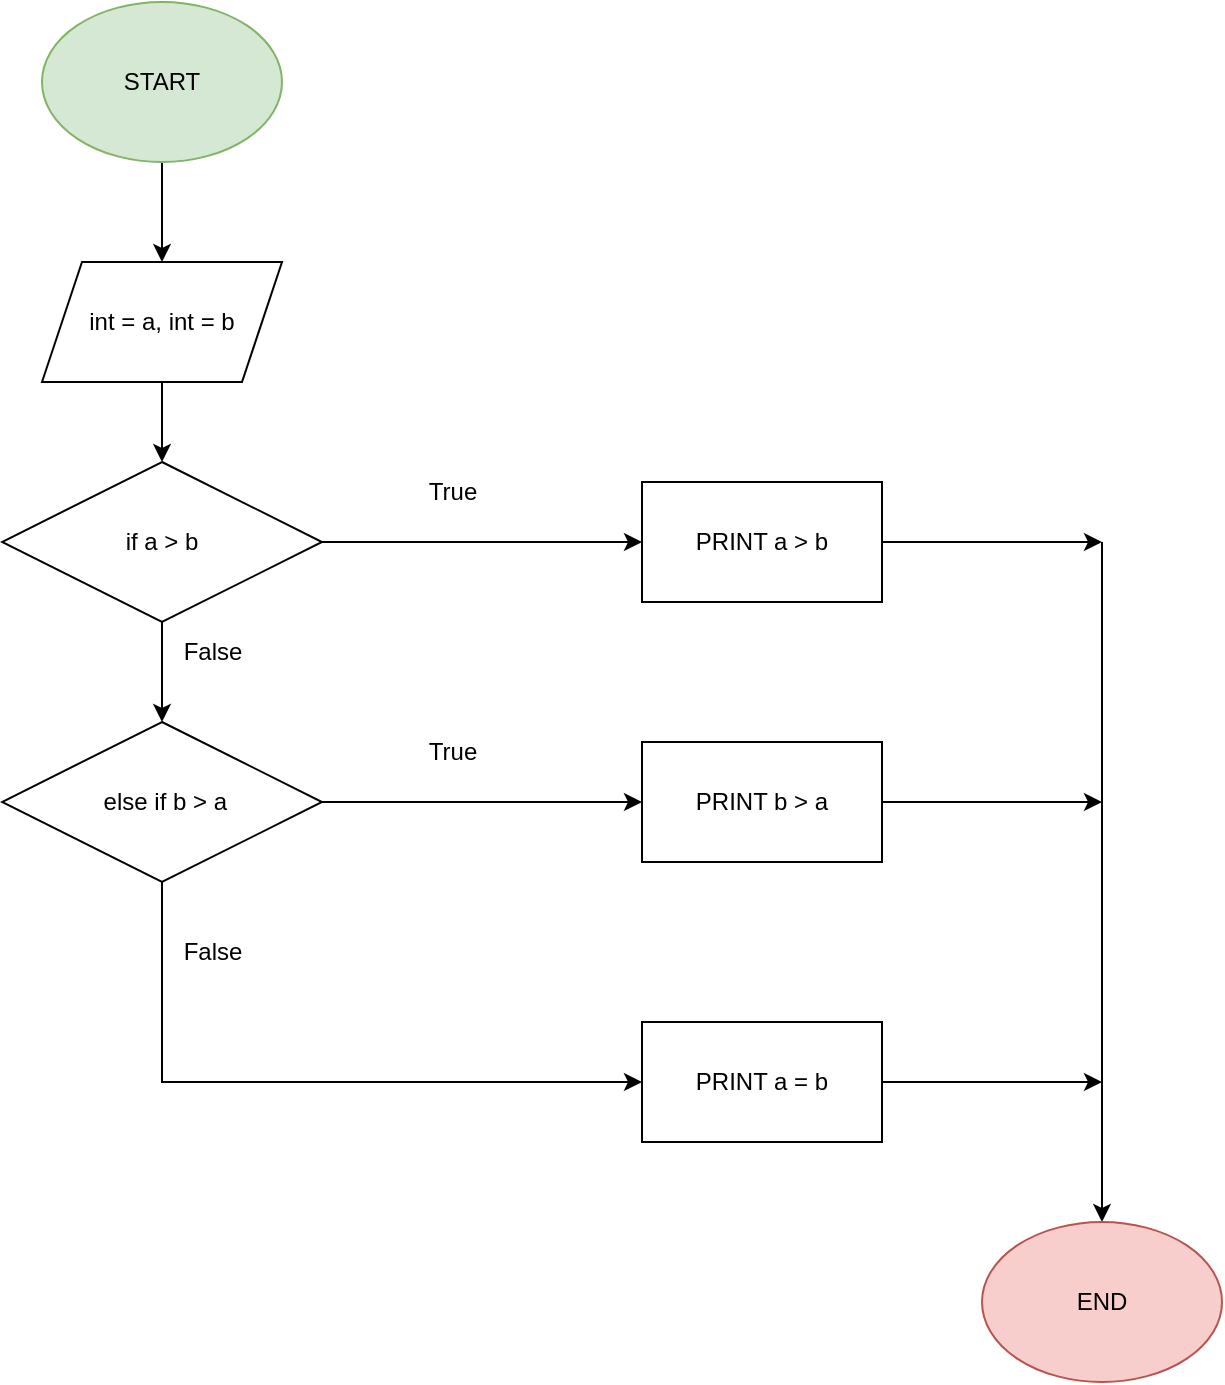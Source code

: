 <mxfile version="20.7.4" type="device"><diagram id="mEPLjqtM56sPU088NcgO" name="Page-1"><mxGraphModel dx="794" dy="430" grid="1" gridSize="10" guides="1" tooltips="1" connect="1" arrows="1" fold="1" page="1" pageScale="1" pageWidth="827" pageHeight="1169" math="0" shadow="0"><root><mxCell id="0"/><mxCell id="1" parent="0"/><mxCell id="ZbR8Ywc7a8rRvecAohYg-4" style="edgeStyle=orthogonalEdgeStyle;rounded=0;orthogonalLoop=1;jettySize=auto;html=1;exitX=0.5;exitY=1;exitDx=0;exitDy=0;" parent="1" source="ZbR8Ywc7a8rRvecAohYg-1" target="ZbR8Ywc7a8rRvecAohYg-5" edge="1"><mxGeometry relative="1" as="geometry"><mxPoint x="370" y="140" as="targetPoint"/></mxGeometry></mxCell><mxCell id="ZbR8Ywc7a8rRvecAohYg-1" value="START" style="ellipse;whiteSpace=wrap;html=1;fillColor=#d5e8d4;strokeColor=#82b366;" parent="1" vertex="1"><mxGeometry x="40" width="120" height="80" as="geometry"/></mxCell><mxCell id="ZbR8Ywc7a8rRvecAohYg-6" style="edgeStyle=orthogonalEdgeStyle;rounded=0;orthogonalLoop=1;jettySize=auto;html=1;exitX=0.5;exitY=1;exitDx=0;exitDy=0;" parent="1" source="ZbR8Ywc7a8rRvecAohYg-5" target="ZbR8Ywc7a8rRvecAohYg-18" edge="1"><mxGeometry relative="1" as="geometry"><mxPoint x="100" y="230" as="targetPoint"/></mxGeometry></mxCell><mxCell id="ZbR8Ywc7a8rRvecAohYg-5" value="int = a, int = b" style="shape=parallelogram;perimeter=parallelogramPerimeter;whiteSpace=wrap;html=1;fixedSize=1;" parent="1" vertex="1"><mxGeometry x="40" y="130" width="120" height="60" as="geometry"/></mxCell><mxCell id="ZbR8Ywc7a8rRvecAohYg-19" style="edgeStyle=orthogonalEdgeStyle;rounded=0;orthogonalLoop=1;jettySize=auto;html=1;exitX=1;exitY=0.5;exitDx=0;exitDy=0;" parent="1" source="ZbR8Ywc7a8rRvecAohYg-18" edge="1"><mxGeometry relative="1" as="geometry"><mxPoint x="340" y="270" as="targetPoint"/></mxGeometry></mxCell><mxCell id="ZbR8Ywc7a8rRvecAohYg-21" style="edgeStyle=orthogonalEdgeStyle;rounded=0;orthogonalLoop=1;jettySize=auto;html=1;exitX=0.5;exitY=1;exitDx=0;exitDy=0;" parent="1" source="ZbR8Ywc7a8rRvecAohYg-18" edge="1"><mxGeometry relative="1" as="geometry"><mxPoint x="100" y="360" as="targetPoint"/></mxGeometry></mxCell><mxCell id="ZbR8Ywc7a8rRvecAohYg-18" value="if a &amp;gt; b" style="rhombus;whiteSpace=wrap;html=1;" parent="1" vertex="1"><mxGeometry x="20" y="230" width="160" height="80" as="geometry"/></mxCell><mxCell id="ZbR8Ywc7a8rRvecAohYg-20" value="True" style="text;html=1;align=center;verticalAlign=middle;resizable=0;points=[];autosize=1;strokeColor=none;fillColor=none;" parent="1" vertex="1"><mxGeometry x="220" y="230" width="50" height="30" as="geometry"/></mxCell><mxCell id="ZbR8Ywc7a8rRvecAohYg-22" value="False" style="text;html=1;align=center;verticalAlign=middle;resizable=0;points=[];autosize=1;strokeColor=none;fillColor=none;" parent="1" vertex="1"><mxGeometry x="100" y="310" width="50" height="30" as="geometry"/></mxCell><mxCell id="ZbR8Ywc7a8rRvecAohYg-25" style="edgeStyle=orthogonalEdgeStyle;rounded=0;orthogonalLoop=1;jettySize=auto;html=1;exitX=1;exitY=0.5;exitDx=0;exitDy=0;" parent="1" source="ZbR8Ywc7a8rRvecAohYg-24" edge="1"><mxGeometry relative="1" as="geometry"><mxPoint x="340" y="400" as="targetPoint"/></mxGeometry></mxCell><mxCell id="ZbR8Ywc7a8rRvecAohYg-33" style="rounded=0;orthogonalLoop=1;jettySize=auto;html=1;exitX=0.5;exitY=1;exitDx=0;exitDy=0;edgeStyle=orthogonalEdgeStyle;entryX=0.5;entryY=1;entryDx=0;entryDy=0;" parent="1" source="ZbR8Ywc7a8rRvecAohYg-24" edge="1"><mxGeometry relative="1" as="geometry"><mxPoint x="340" y="540" as="targetPoint"/><Array as="points"><mxPoint x="100" y="540"/></Array></mxGeometry></mxCell><mxCell id="ZbR8Ywc7a8rRvecAohYg-24" value="&amp;nbsp;else if b &amp;gt; a" style="rhombus;whiteSpace=wrap;html=1;" parent="1" vertex="1"><mxGeometry x="20" y="360" width="160" height="80" as="geometry"/></mxCell><mxCell id="ZbR8Ywc7a8rRvecAohYg-26" value="True" style="text;html=1;align=center;verticalAlign=middle;resizable=0;points=[];autosize=1;strokeColor=none;fillColor=none;" parent="1" vertex="1"><mxGeometry x="220" y="360" width="50" height="30" as="geometry"/></mxCell><mxCell id="ZbR8Ywc7a8rRvecAohYg-28" value="False" style="text;html=1;align=center;verticalAlign=middle;resizable=0;points=[];autosize=1;strokeColor=none;fillColor=none;" parent="1" vertex="1"><mxGeometry x="100" y="460" width="50" height="30" as="geometry"/></mxCell><mxCell id="ZbR8Ywc7a8rRvecAohYg-42" style="edgeStyle=orthogonalEdgeStyle;rounded=0;orthogonalLoop=1;jettySize=auto;html=1;exitX=1;exitY=0.5;exitDx=0;exitDy=0;" parent="1" source="ZbR8Ywc7a8rRvecAohYg-34" edge="1"><mxGeometry relative="1" as="geometry"><mxPoint x="570" y="540" as="targetPoint"/></mxGeometry></mxCell><mxCell id="ZbR8Ywc7a8rRvecAohYg-34" value="PRINT a = b" style="rounded=0;whiteSpace=wrap;html=1;" parent="1" vertex="1"><mxGeometry x="340" y="510" width="120" height="60" as="geometry"/></mxCell><mxCell id="ZbR8Ywc7a8rRvecAohYg-38" style="edgeStyle=orthogonalEdgeStyle;rounded=0;orthogonalLoop=1;jettySize=auto;html=1;exitX=1;exitY=0.5;exitDx=0;exitDy=0;" parent="1" source="ZbR8Ywc7a8rRvecAohYg-35" edge="1"><mxGeometry relative="1" as="geometry"><mxPoint x="570" y="400" as="targetPoint"/></mxGeometry></mxCell><mxCell id="ZbR8Ywc7a8rRvecAohYg-35" value="PRINT b &amp;gt; a" style="rounded=0;whiteSpace=wrap;html=1;" parent="1" vertex="1"><mxGeometry x="340" y="370" width="120" height="60" as="geometry"/></mxCell><mxCell id="ZbR8Ywc7a8rRvecAohYg-40" style="edgeStyle=orthogonalEdgeStyle;rounded=0;orthogonalLoop=1;jettySize=auto;html=1;exitX=1;exitY=0.5;exitDx=0;exitDy=0;" parent="1" source="ZbR8Ywc7a8rRvecAohYg-36" edge="1"><mxGeometry relative="1" as="geometry"><mxPoint x="570" y="270" as="targetPoint"/></mxGeometry></mxCell><mxCell id="ZbR8Ywc7a8rRvecAohYg-36" value="PRINT a &amp;gt; b" style="rounded=0;whiteSpace=wrap;html=1;" parent="1" vertex="1"><mxGeometry x="340" y="240" width="120" height="60" as="geometry"/></mxCell><mxCell id="ZbR8Ywc7a8rRvecAohYg-43" value="" style="endArrow=classic;html=1;rounded=0;" parent="1" edge="1"><mxGeometry width="50" height="50" relative="1" as="geometry"><mxPoint x="570" y="270" as="sourcePoint"/><mxPoint x="570" y="610" as="targetPoint"/><Array as="points"><mxPoint x="570" y="310"/></Array></mxGeometry></mxCell><mxCell id="ZbR8Ywc7a8rRvecAohYg-44" value="END" style="ellipse;whiteSpace=wrap;html=1;fillColor=#f8cecc;strokeColor=#b85450;" parent="1" vertex="1"><mxGeometry x="510" y="610" width="120" height="80" as="geometry"/></mxCell></root></mxGraphModel></diagram></mxfile>